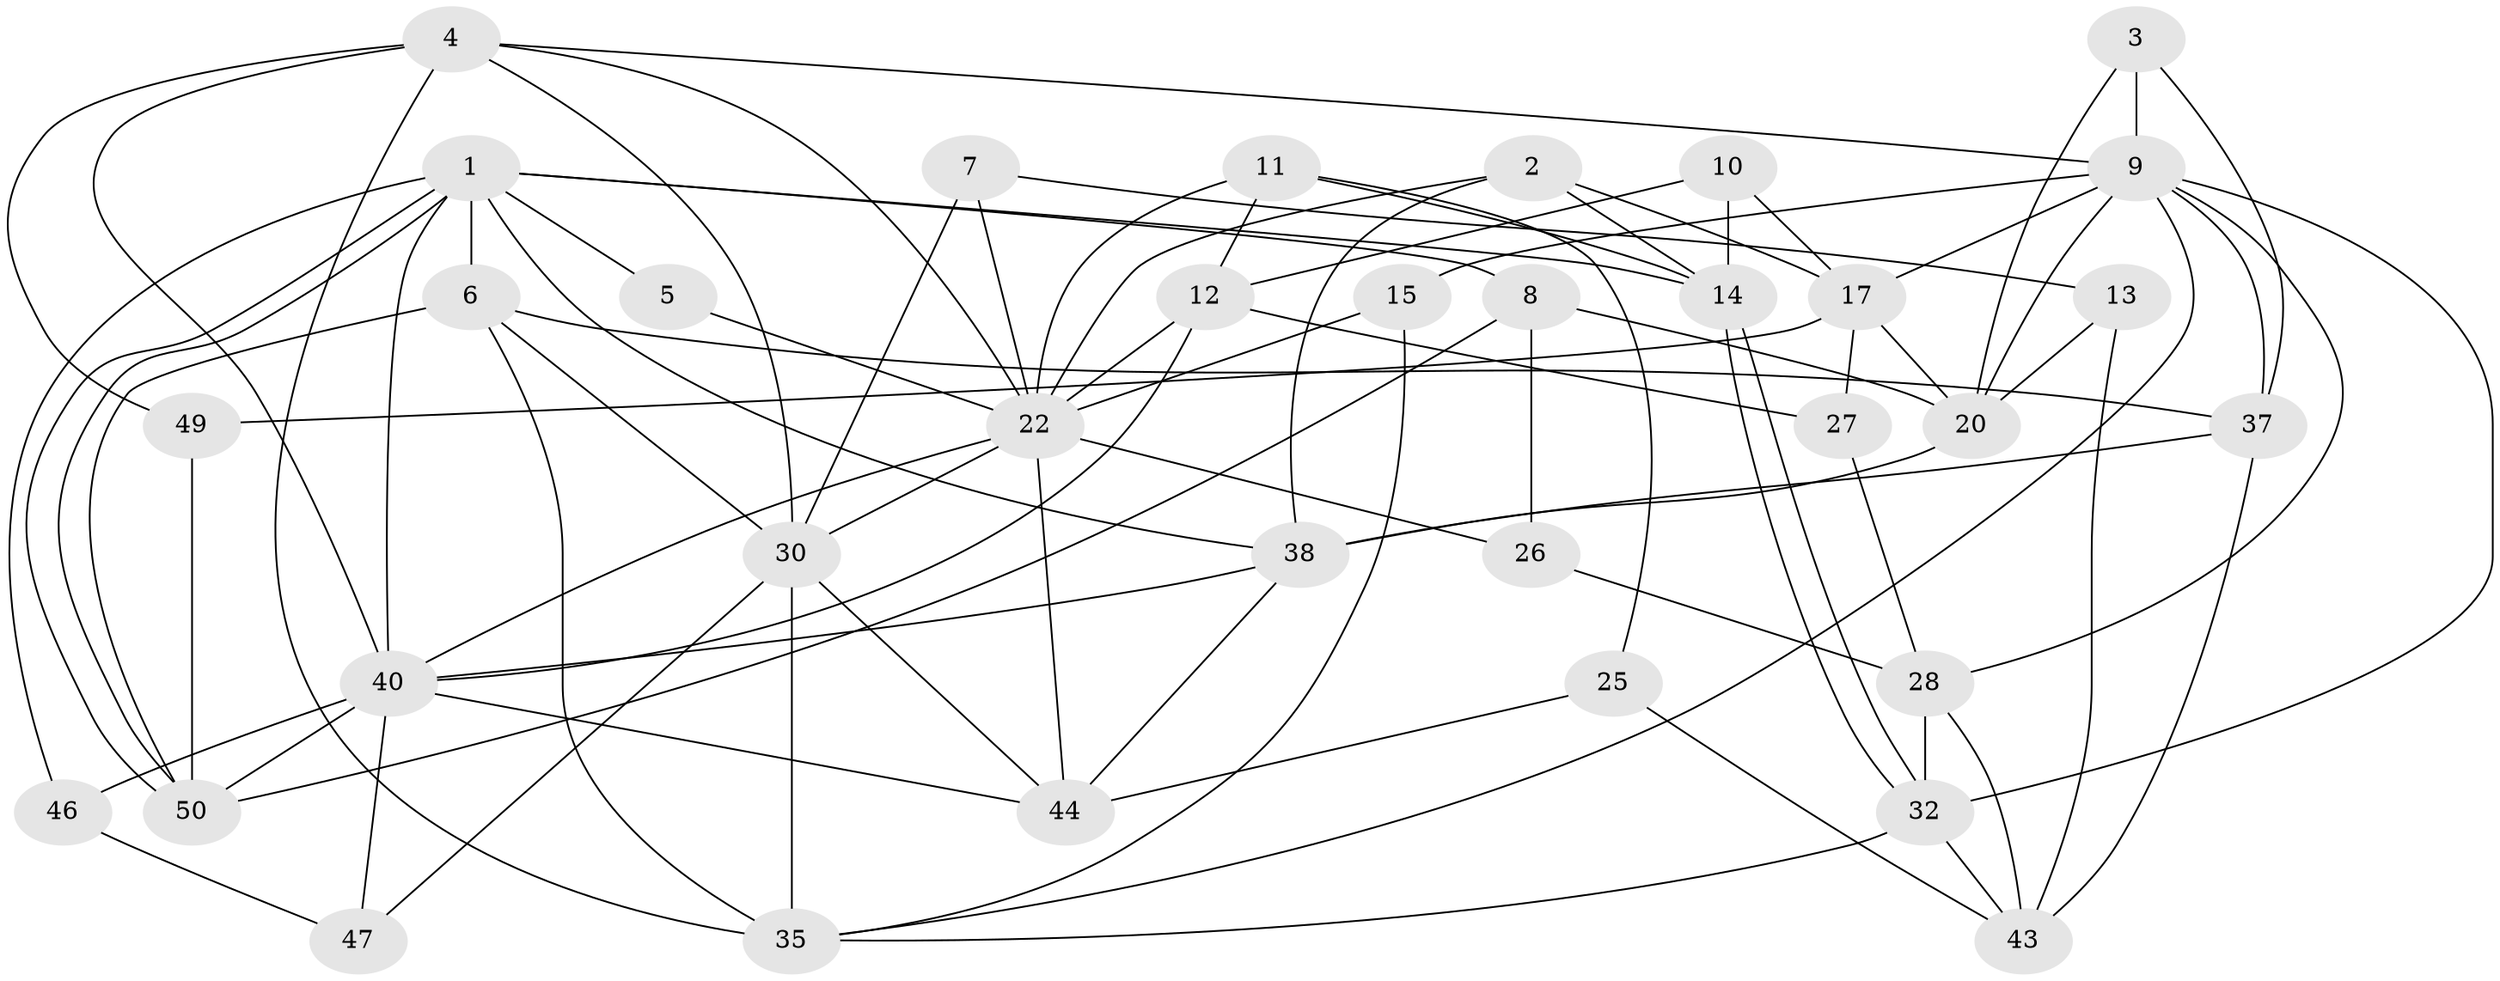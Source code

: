 // Generated by graph-tools (version 1.1) at 2025/23/03/03/25 07:23:56]
// undirected, 34 vertices, 85 edges
graph export_dot {
graph [start="1"]
  node [color=gray90,style=filled];
  1 [super="+34"];
  2 [super="+19"];
  3 [super="+24"];
  4 [super="+29"];
  5;
  6 [super="+42"];
  7;
  8 [super="+48"];
  9 [super="+33"];
  10;
  11 [super="+23"];
  12 [super="+54"];
  13;
  14 [super="+18"];
  15 [super="+16"];
  17 [super="+21"];
  20 [super="+51"];
  22 [super="+55"];
  25;
  26;
  27;
  28 [super="+45"];
  30 [super="+31"];
  32;
  35 [super="+36"];
  37;
  38 [super="+39"];
  40 [super="+41"];
  43 [super="+53"];
  44;
  46;
  47;
  49;
  50 [super="+52"];
  1 -- 50;
  1 -- 50;
  1 -- 6;
  1 -- 5;
  1 -- 38;
  1 -- 8;
  1 -- 46;
  1 -- 40;
  1 -- 14;
  2 -- 38 [weight=2];
  2 -- 14 [weight=2];
  2 -- 17;
  2 -- 22;
  3 -- 37;
  3 -- 9;
  3 -- 20;
  4 -- 35;
  4 -- 22;
  4 -- 49;
  4 -- 40;
  4 -- 9;
  4 -- 30;
  5 -- 22;
  6 -- 35 [weight=2];
  6 -- 30;
  6 -- 37;
  6 -- 50;
  7 -- 22;
  7 -- 30;
  7 -- 13;
  8 -- 50;
  8 -- 20;
  8 -- 26;
  9 -- 32;
  9 -- 17;
  9 -- 37;
  9 -- 35;
  9 -- 28;
  9 -- 15;
  9 -- 20;
  10 -- 14;
  10 -- 17;
  10 -- 12;
  11 -- 12;
  11 -- 25;
  11 -- 22;
  11 -- 14;
  12 -- 22;
  12 -- 27;
  12 -- 40;
  13 -- 20;
  13 -- 43;
  14 -- 32;
  14 -- 32;
  15 -- 35;
  15 -- 22;
  17 -- 27;
  17 -- 49;
  17 -- 20;
  20 -- 38 [weight=2];
  22 -- 44;
  22 -- 40;
  22 -- 26;
  22 -- 30;
  25 -- 44;
  25 -- 43;
  26 -- 28;
  27 -- 28;
  28 -- 32;
  28 -- 43;
  30 -- 44;
  30 -- 35;
  30 -- 47;
  32 -- 35;
  32 -- 43;
  37 -- 43;
  37 -- 38;
  38 -- 40;
  38 -- 44;
  40 -- 47;
  40 -- 44;
  40 -- 46;
  40 -- 50;
  46 -- 47;
  49 -- 50;
}
